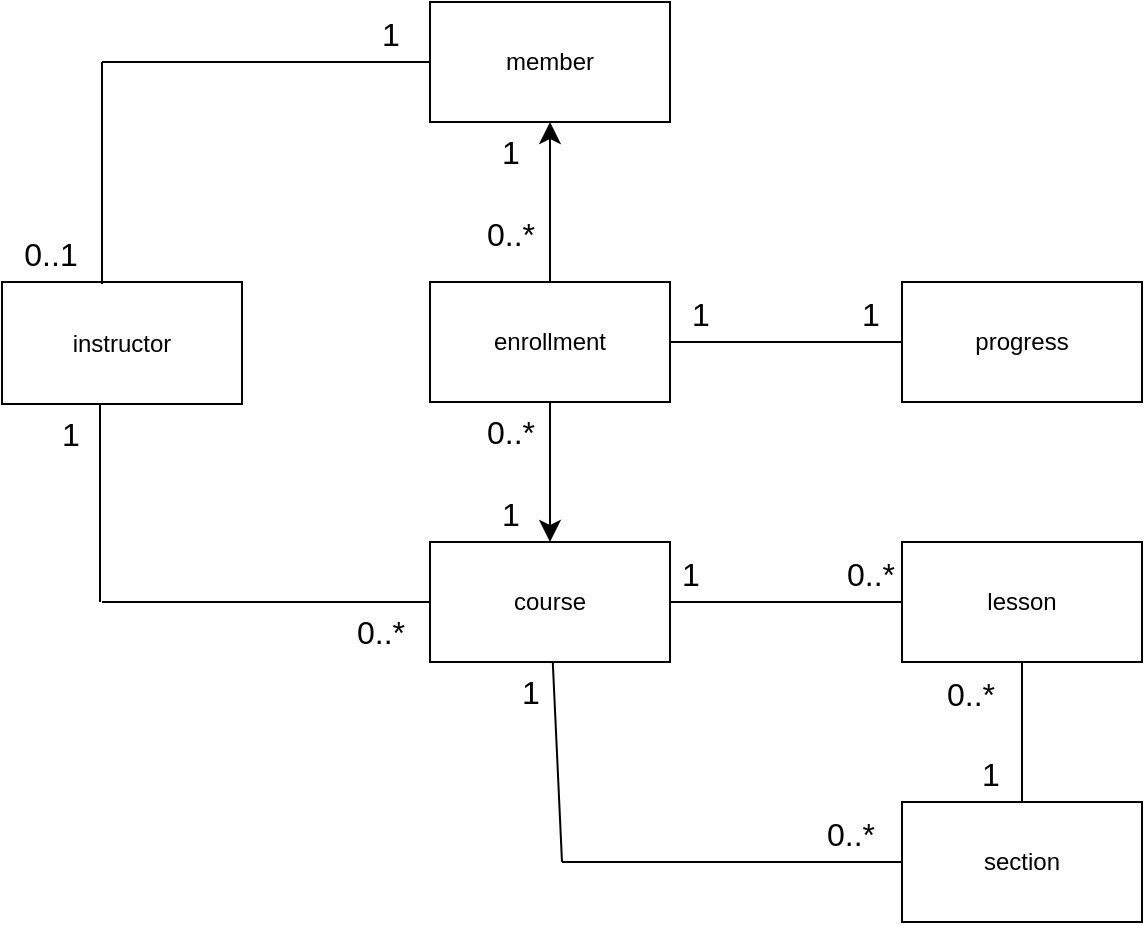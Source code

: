 <mxfile version="27.1.6">
  <diagram name="페이지-1" id="cok5W431HVpMVeg1sM1W">
    <mxGraphModel dx="1185" dy="507" grid="1" gridSize="10" guides="1" tooltips="1" connect="1" arrows="1" fold="1" page="1" pageScale="1" pageWidth="827" pageHeight="1169" math="0" shadow="0">
      <root>
        <mxCell id="0" />
        <mxCell id="1" parent="0" />
        <mxCell id="af1WO6XY4dPdycEZpGGN-2" value="member" style="rounded=0;whiteSpace=wrap;html=1;" parent="1" vertex="1">
          <mxGeometry x="294" y="80" width="120" height="60" as="geometry" />
        </mxCell>
        <mxCell id="af1WO6XY4dPdycEZpGGN-13" style="edgeStyle=none;curved=1;rounded=0;orthogonalLoop=1;jettySize=auto;html=1;fontSize=12;startSize=8;endSize=8;" parent="1" source="af1WO6XY4dPdycEZpGGN-3" target="af1WO6XY4dPdycEZpGGN-2" edge="1">
          <mxGeometry relative="1" as="geometry" />
        </mxCell>
        <mxCell id="af1WO6XY4dPdycEZpGGN-14" style="edgeStyle=none;curved=1;rounded=0;orthogonalLoop=1;jettySize=auto;html=1;entryX=0.5;entryY=0;entryDx=0;entryDy=0;fontSize=12;startSize=8;endSize=8;" parent="1" source="af1WO6XY4dPdycEZpGGN-3" target="af1WO6XY4dPdycEZpGGN-8" edge="1">
          <mxGeometry relative="1" as="geometry" />
        </mxCell>
        <mxCell id="af1WO6XY4dPdycEZpGGN-3" value="enrollment" style="rounded=0;whiteSpace=wrap;html=1;" parent="1" vertex="1">
          <mxGeometry x="294" y="220" width="120" height="60" as="geometry" />
        </mxCell>
        <mxCell id="af1WO6XY4dPdycEZpGGN-4" value="instructor" style="rounded=0;whiteSpace=wrap;html=1;" parent="1" vertex="1">
          <mxGeometry x="80" y="220" width="120" height="61" as="geometry" />
        </mxCell>
        <mxCell id="af1WO6XY4dPdycEZpGGN-5" value="progress" style="rounded=0;whiteSpace=wrap;html=1;" parent="1" vertex="1">
          <mxGeometry x="530" y="220" width="120" height="60" as="geometry" />
        </mxCell>
        <mxCell id="af1WO6XY4dPdycEZpGGN-6" value="lesson" style="rounded=0;whiteSpace=wrap;html=1;" parent="1" vertex="1">
          <mxGeometry x="530" y="350" width="120" height="60" as="geometry" />
        </mxCell>
        <mxCell id="af1WO6XY4dPdycEZpGGN-7" value="section" style="rounded=0;whiteSpace=wrap;html=1;" parent="1" vertex="1">
          <mxGeometry x="530" y="480" width="120" height="60" as="geometry" />
        </mxCell>
        <mxCell id="af1WO6XY4dPdycEZpGGN-8" value="course" style="rounded=0;whiteSpace=wrap;html=1;" parent="1" vertex="1">
          <mxGeometry x="294" y="350" width="120" height="60" as="geometry" />
        </mxCell>
        <mxCell id="af1WO6XY4dPdycEZpGGN-11" value="0..1" style="text;html=1;align=center;verticalAlign=middle;resizable=0;points=[];autosize=1;strokeColor=none;fillColor=none;fontSize=16;" parent="1" vertex="1">
          <mxGeometry x="79" y="191" width="50" height="30" as="geometry" />
        </mxCell>
        <mxCell id="af1WO6XY4dPdycEZpGGN-15" value="" style="endArrow=none;html=1;rounded=0;fontSize=12;startSize=8;endSize=8;curved=1;entryX=0;entryY=0.5;entryDx=0;entryDy=0;exitX=1;exitY=0.5;exitDx=0;exitDy=0;" parent="1" source="af1WO6XY4dPdycEZpGGN-3" target="af1WO6XY4dPdycEZpGGN-5" edge="1">
          <mxGeometry width="50" height="50" relative="1" as="geometry">
            <mxPoint x="414" y="260" as="sourcePoint" />
            <mxPoint x="464" y="210" as="targetPoint" />
          </mxGeometry>
        </mxCell>
        <mxCell id="af1WO6XY4dPdycEZpGGN-17" value="" style="endArrow=none;html=1;rounded=0;fontSize=12;startSize=8;endSize=8;curved=1;exitX=0.5;exitY=0;exitDx=0;exitDy=0;entryX=0.5;entryY=1;entryDx=0;entryDy=0;" parent="1" source="af1WO6XY4dPdycEZpGGN-7" target="af1WO6XY4dPdycEZpGGN-6" edge="1">
          <mxGeometry width="50" height="50" relative="1" as="geometry">
            <mxPoint x="550" y="460" as="sourcePoint" />
            <mxPoint x="600" y="410" as="targetPoint" />
          </mxGeometry>
        </mxCell>
        <mxCell id="af1WO6XY4dPdycEZpGGN-18" value="" style="endArrow=none;html=1;rounded=0;fontSize=12;startSize=8;endSize=8;curved=1;" parent="1" edge="1">
          <mxGeometry width="50" height="50" relative="1" as="geometry">
            <mxPoint x="129" y="380" as="sourcePoint" />
            <mxPoint x="129" y="281" as="targetPoint" />
          </mxGeometry>
        </mxCell>
        <mxCell id="af1WO6XY4dPdycEZpGGN-19" value="" style="endArrow=none;html=1;rounded=0;fontSize=12;startSize=8;endSize=8;curved=1;entryX=0;entryY=0.5;entryDx=0;entryDy=0;" parent="1" target="af1WO6XY4dPdycEZpGGN-8" edge="1">
          <mxGeometry width="50" height="50" relative="1" as="geometry">
            <mxPoint x="130" y="380" as="sourcePoint" />
            <mxPoint x="294" y="372.32" as="targetPoint" />
          </mxGeometry>
        </mxCell>
        <mxCell id="af1WO6XY4dPdycEZpGGN-20" value="" style="endArrow=none;html=1;rounded=0;fontSize=12;startSize=8;endSize=8;curved=1;" parent="1" edge="1">
          <mxGeometry width="50" height="50" relative="1" as="geometry">
            <mxPoint x="130" y="221" as="sourcePoint" />
            <mxPoint x="130" y="110" as="targetPoint" />
          </mxGeometry>
        </mxCell>
        <mxCell id="af1WO6XY4dPdycEZpGGN-21" value="" style="endArrow=none;html=1;rounded=0;fontSize=12;startSize=8;endSize=8;curved=1;" parent="1" target="af1WO6XY4dPdycEZpGGN-2" edge="1">
          <mxGeometry width="50" height="50" relative="1" as="geometry">
            <mxPoint x="130" y="110" as="sourcePoint" />
            <mxPoint x="179" y="70" as="targetPoint" />
          </mxGeometry>
        </mxCell>
        <mxCell id="af1WO6XY4dPdycEZpGGN-22" value="1" style="text;html=1;align=center;verticalAlign=middle;resizable=0;points=[];autosize=1;strokeColor=none;fillColor=none;fontSize=16;" parent="1" vertex="1">
          <mxGeometry x="259" y="81" width="30" height="30" as="geometry" />
        </mxCell>
        <mxCell id="af1WO6XY4dPdycEZpGGN-23" value="1" style="text;html=1;align=center;verticalAlign=middle;resizable=0;points=[];autosize=1;strokeColor=none;fillColor=none;fontSize=16;" parent="1" vertex="1">
          <mxGeometry x="319" y="140" width="30" height="30" as="geometry" />
        </mxCell>
        <mxCell id="af1WO6XY4dPdycEZpGGN-24" value="0..*" style="text;html=1;align=center;verticalAlign=middle;resizable=0;points=[];autosize=1;strokeColor=none;fillColor=none;fontSize=16;" parent="1" vertex="1">
          <mxGeometry x="309" y="181" width="50" height="30" as="geometry" />
        </mxCell>
        <mxCell id="af1WO6XY4dPdycEZpGGN-26" value="0..*" style="text;html=1;align=center;verticalAlign=middle;resizable=0;points=[];autosize=1;strokeColor=none;fillColor=none;fontSize=16;" parent="1" vertex="1">
          <mxGeometry x="309" y="280" width="50" height="30" as="geometry" />
        </mxCell>
        <mxCell id="af1WO6XY4dPdycEZpGGN-27" value="1" style="text;html=1;align=center;verticalAlign=middle;resizable=0;points=[];autosize=1;strokeColor=none;fillColor=none;fontSize=16;" parent="1" vertex="1">
          <mxGeometry x="319" y="321" width="30" height="30" as="geometry" />
        </mxCell>
        <mxCell id="af1WO6XY4dPdycEZpGGN-28" value="0..*" style="text;html=1;align=center;verticalAlign=middle;resizable=0;points=[];autosize=1;strokeColor=none;fillColor=none;fontSize=16;" parent="1" vertex="1">
          <mxGeometry x="244" y="380" width="50" height="30" as="geometry" />
        </mxCell>
        <mxCell id="af1WO6XY4dPdycEZpGGN-29" value="1" style="text;html=1;align=center;verticalAlign=middle;resizable=0;points=[];autosize=1;strokeColor=none;fillColor=none;fontSize=16;" parent="1" vertex="1">
          <mxGeometry x="99" y="281" width="30" height="30" as="geometry" />
        </mxCell>
        <mxCell id="af1WO6XY4dPdycEZpGGN-30" value="1" style="text;html=1;align=center;verticalAlign=middle;resizable=0;points=[];autosize=1;strokeColor=none;fillColor=none;fontSize=16;" parent="1" vertex="1">
          <mxGeometry x="414" y="221" width="30" height="30" as="geometry" />
        </mxCell>
        <mxCell id="af1WO6XY4dPdycEZpGGN-31" value="1" style="text;html=1;align=center;verticalAlign=middle;resizable=0;points=[];autosize=1;strokeColor=none;fillColor=none;fontSize=16;" parent="1" vertex="1">
          <mxGeometry x="499" y="221" width="30" height="30" as="geometry" />
        </mxCell>
        <mxCell id="af1WO6XY4dPdycEZpGGN-33" value="" style="endArrow=none;html=1;rounded=0;fontSize=12;startSize=8;endSize=8;curved=1;entryX=0;entryY=0.5;entryDx=0;entryDy=0;" parent="1" target="af1WO6XY4dPdycEZpGGN-6" edge="1">
          <mxGeometry width="50" height="50" relative="1" as="geometry">
            <mxPoint x="414" y="380" as="sourcePoint" />
            <mxPoint x="464" y="330" as="targetPoint" />
          </mxGeometry>
        </mxCell>
        <mxCell id="af1WO6XY4dPdycEZpGGN-34" value="1" style="text;html=1;align=center;verticalAlign=middle;resizable=0;points=[];autosize=1;strokeColor=none;fillColor=none;fontSize=16;" parent="1" vertex="1">
          <mxGeometry x="409" y="351" width="30" height="30" as="geometry" />
        </mxCell>
        <mxCell id="af1WO6XY4dPdycEZpGGN-35" value="0..*" style="text;html=1;align=center;verticalAlign=middle;resizable=0;points=[];autosize=1;strokeColor=none;fillColor=none;fontSize=16;" parent="1" vertex="1">
          <mxGeometry x="489" y="351" width="50" height="30" as="geometry" />
        </mxCell>
        <mxCell id="af1WO6XY4dPdycEZpGGN-36" value="" style="endArrow=none;html=1;rounded=0;fontSize=12;startSize=8;endSize=8;curved=1;" parent="1" target="af1WO6XY4dPdycEZpGGN-8" edge="1">
          <mxGeometry width="50" height="50" relative="1" as="geometry">
            <mxPoint x="360" y="510" as="sourcePoint" />
            <mxPoint x="359" y="410" as="targetPoint" />
          </mxGeometry>
        </mxCell>
        <mxCell id="af1WO6XY4dPdycEZpGGN-37" value="" style="endArrow=none;html=1;rounded=0;fontSize=12;startSize=8;endSize=8;curved=1;entryX=0;entryY=0.5;entryDx=0;entryDy=0;" parent="1" target="af1WO6XY4dPdycEZpGGN-7" edge="1">
          <mxGeometry width="50" height="50" relative="1" as="geometry">
            <mxPoint x="360" y="510" as="sourcePoint" />
            <mxPoint x="409" y="460" as="targetPoint" />
          </mxGeometry>
        </mxCell>
        <mxCell id="af1WO6XY4dPdycEZpGGN-38" value="0..*" style="text;html=1;align=center;verticalAlign=middle;resizable=0;points=[];autosize=1;strokeColor=none;fillColor=none;fontSize=16;" parent="1" vertex="1">
          <mxGeometry x="479" y="481" width="50" height="30" as="geometry" />
        </mxCell>
        <mxCell id="af1WO6XY4dPdycEZpGGN-39" value="1" style="text;html=1;align=center;verticalAlign=middle;resizable=0;points=[];autosize=1;strokeColor=none;fillColor=none;fontSize=16;" parent="1" vertex="1">
          <mxGeometry x="329" y="410" width="30" height="30" as="geometry" />
        </mxCell>
        <mxCell id="af1WO6XY4dPdycEZpGGN-40" value="0..*" style="text;html=1;align=center;verticalAlign=middle;resizable=0;points=[];autosize=1;strokeColor=none;fillColor=none;fontSize=16;" parent="1" vertex="1">
          <mxGeometry x="539" y="411" width="50" height="30" as="geometry" />
        </mxCell>
        <mxCell id="af1WO6XY4dPdycEZpGGN-41" value="1" style="text;html=1;align=center;verticalAlign=middle;resizable=0;points=[];autosize=1;strokeColor=none;fillColor=none;fontSize=16;" parent="1" vertex="1">
          <mxGeometry x="559" y="451" width="30" height="30" as="geometry" />
        </mxCell>
      </root>
    </mxGraphModel>
  </diagram>
</mxfile>
